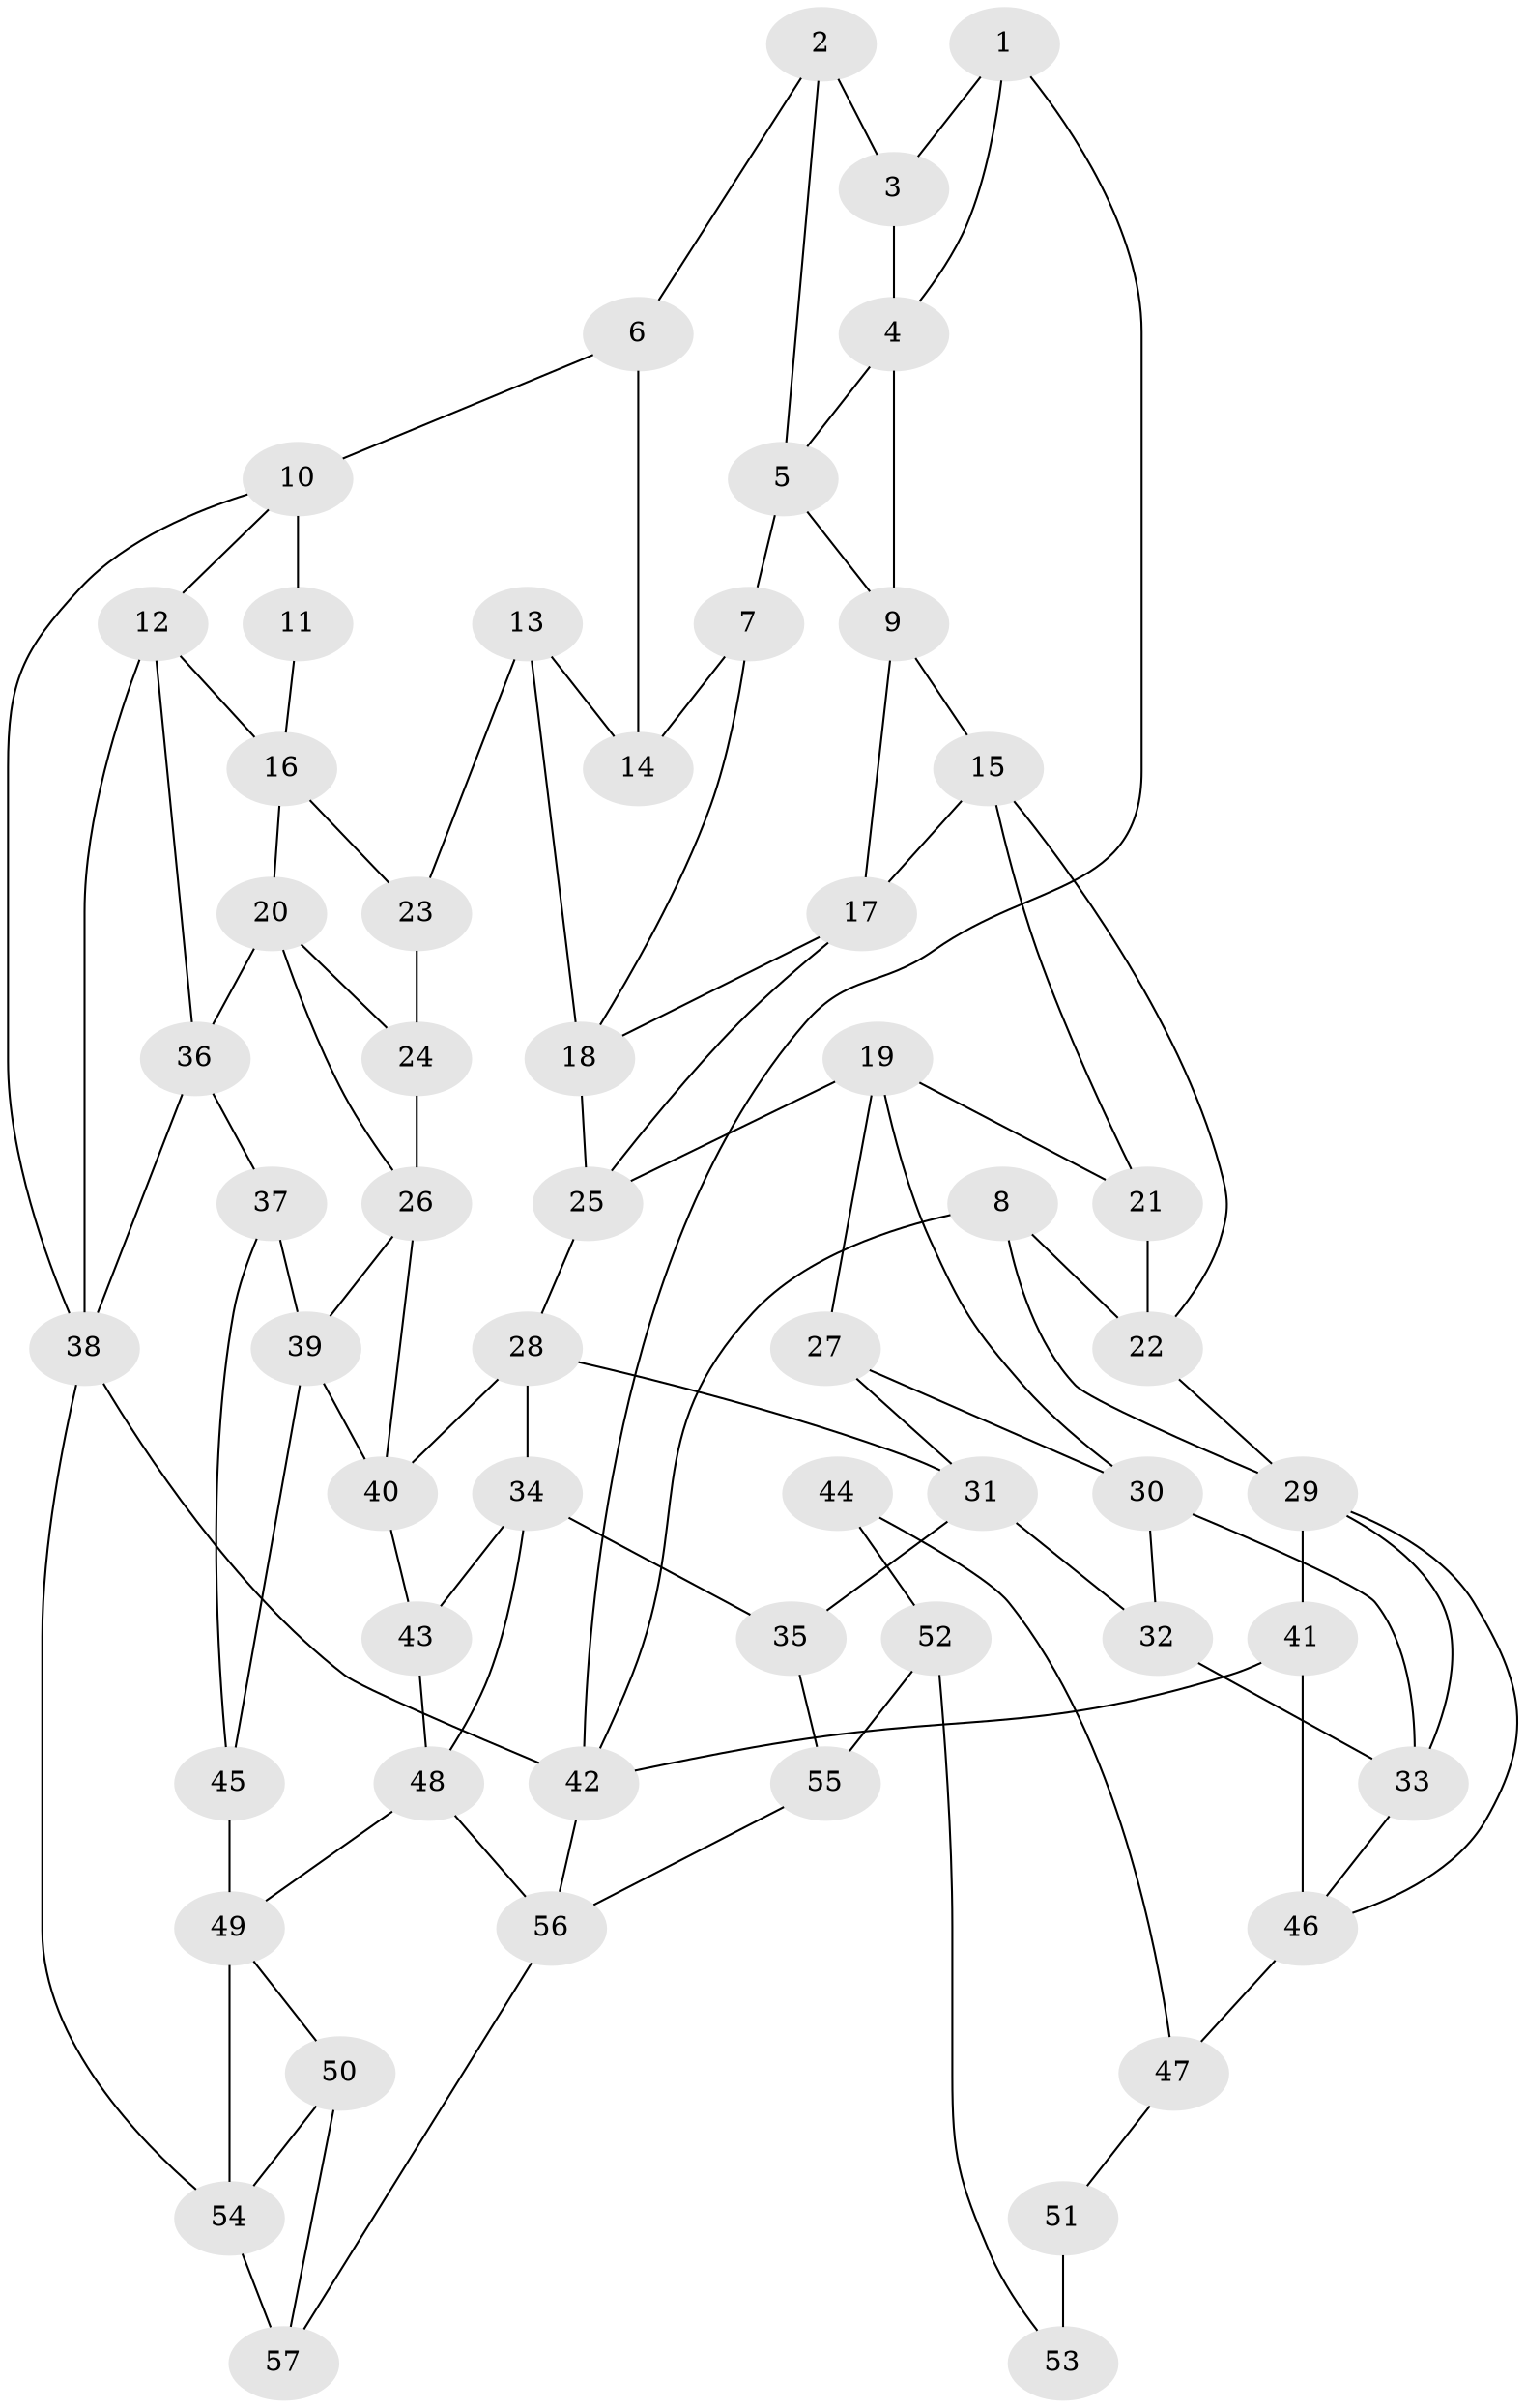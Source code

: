 // original degree distribution, {3: 0.02586206896551724, 4: 0.2413793103448276, 6: 0.2413793103448276, 5: 0.49137931034482757}
// Generated by graph-tools (version 1.1) at 2025/03/03/09/25 03:03:22]
// undirected, 57 vertices, 100 edges
graph export_dot {
graph [start="1"]
  node [color=gray90,style=filled];
  1;
  2;
  3;
  4;
  5;
  6;
  7;
  8;
  9;
  10;
  11;
  12;
  13;
  14;
  15;
  16;
  17;
  18;
  19;
  20;
  21;
  22;
  23;
  24;
  25;
  26;
  27;
  28;
  29;
  30;
  31;
  32;
  33;
  34;
  35;
  36;
  37;
  38;
  39;
  40;
  41;
  42;
  43;
  44;
  45;
  46;
  47;
  48;
  49;
  50;
  51;
  52;
  53;
  54;
  55;
  56;
  57;
  1 -- 3 [weight=1.0];
  1 -- 4 [weight=1.0];
  1 -- 42 [weight=1.0];
  2 -- 3 [weight=2.0];
  2 -- 5 [weight=1.0];
  2 -- 6 [weight=1.0];
  3 -- 4 [weight=1.0];
  4 -- 5 [weight=1.0];
  4 -- 9 [weight=1.0];
  5 -- 7 [weight=1.0];
  5 -- 9 [weight=1.0];
  6 -- 10 [weight=1.0];
  6 -- 14 [weight=2.0];
  7 -- 14 [weight=1.0];
  7 -- 18 [weight=1.0];
  8 -- 22 [weight=1.0];
  8 -- 29 [weight=1.0];
  8 -- 42 [weight=1.0];
  9 -- 15 [weight=1.0];
  9 -- 17 [weight=1.0];
  10 -- 11 [weight=2.0];
  10 -- 12 [weight=1.0];
  10 -- 38 [weight=1.0];
  11 -- 16 [weight=1.0];
  12 -- 16 [weight=1.0];
  12 -- 36 [weight=1.0];
  12 -- 38 [weight=1.0];
  13 -- 14 [weight=1.0];
  13 -- 18 [weight=1.0];
  13 -- 23 [weight=1.0];
  15 -- 17 [weight=1.0];
  15 -- 21 [weight=1.0];
  15 -- 22 [weight=1.0];
  16 -- 20 [weight=1.0];
  16 -- 23 [weight=1.0];
  17 -- 18 [weight=1.0];
  17 -- 25 [weight=1.0];
  18 -- 25 [weight=1.0];
  19 -- 21 [weight=1.0];
  19 -- 25 [weight=1.0];
  19 -- 27 [weight=1.0];
  19 -- 30 [weight=1.0];
  20 -- 24 [weight=1.0];
  20 -- 26 [weight=1.0];
  20 -- 36 [weight=1.0];
  21 -- 22 [weight=2.0];
  22 -- 29 [weight=1.0];
  23 -- 24 [weight=2.0];
  24 -- 26 [weight=1.0];
  25 -- 28 [weight=1.0];
  26 -- 39 [weight=1.0];
  26 -- 40 [weight=1.0];
  27 -- 30 [weight=1.0];
  27 -- 31 [weight=1.0];
  28 -- 31 [weight=1.0];
  28 -- 34 [weight=1.0];
  28 -- 40 [weight=1.0];
  29 -- 33 [weight=1.0];
  29 -- 41 [weight=1.0];
  29 -- 46 [weight=1.0];
  30 -- 32 [weight=1.0];
  30 -- 33 [weight=1.0];
  31 -- 32 [weight=1.0];
  31 -- 35 [weight=1.0];
  32 -- 33 [weight=1.0];
  33 -- 46 [weight=1.0];
  34 -- 35 [weight=1.0];
  34 -- 43 [weight=1.0];
  34 -- 48 [weight=1.0];
  35 -- 55 [weight=1.0];
  36 -- 37 [weight=1.0];
  36 -- 38 [weight=1.0];
  37 -- 39 [weight=1.0];
  37 -- 45 [weight=1.0];
  38 -- 42 [weight=2.0];
  38 -- 54 [weight=1.0];
  39 -- 40 [weight=1.0];
  39 -- 45 [weight=1.0];
  40 -- 43 [weight=1.0];
  41 -- 42 [weight=1.0];
  41 -- 46 [weight=1.0];
  42 -- 56 [weight=1.0];
  43 -- 48 [weight=1.0];
  44 -- 47 [weight=1.0];
  44 -- 52 [weight=1.0];
  45 -- 49 [weight=2.0];
  46 -- 47 [weight=2.0];
  47 -- 51 [weight=1.0];
  48 -- 49 [weight=1.0];
  48 -- 56 [weight=1.0];
  49 -- 50 [weight=1.0];
  49 -- 54 [weight=2.0];
  50 -- 54 [weight=1.0];
  50 -- 57 [weight=1.0];
  51 -- 53 [weight=2.0];
  52 -- 53 [weight=1.0];
  52 -- 55 [weight=2.0];
  54 -- 57 [weight=2.0];
  55 -- 56 [weight=1.0];
  56 -- 57 [weight=1.0];
}
